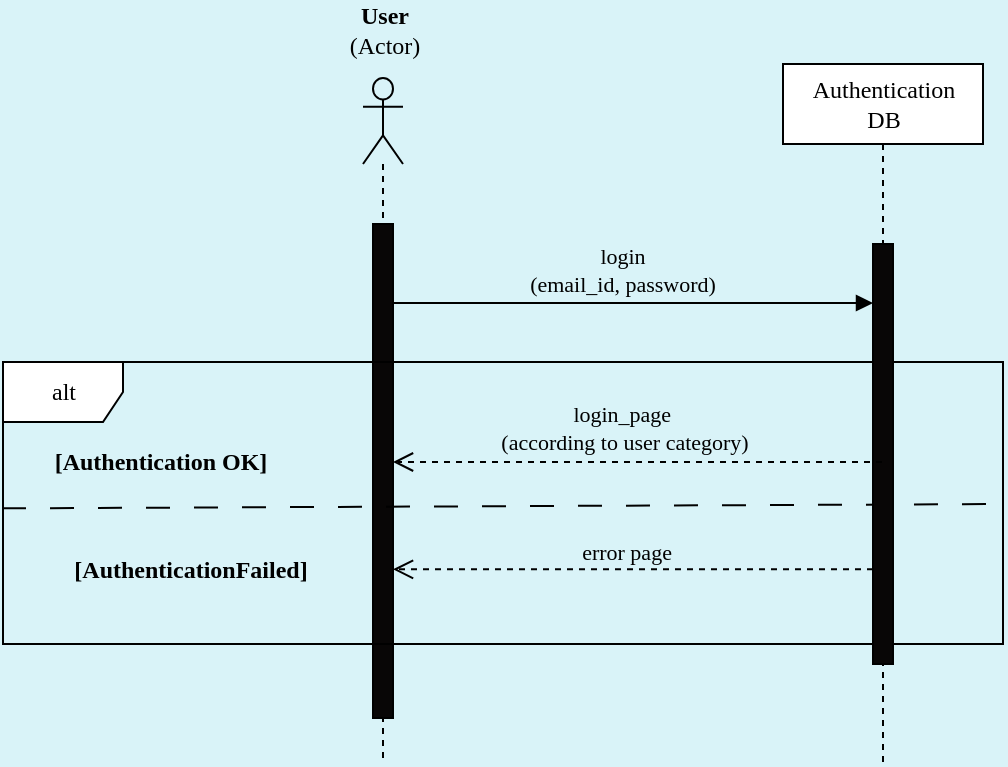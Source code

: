 <mxfile version="23.1.1" type="device">
  <diagram name="Page-1" id="lqRTw8LY39b_y0JNQHwk">
    <mxGraphModel dx="984" dy="644" grid="1" gridSize="10" guides="1" tooltips="1" connect="1" arrows="1" fold="1" page="1" pageScale="1" pageWidth="413" pageHeight="583" background="#D9F3F8" math="0" shadow="0">
      <root>
        <mxCell id="0" />
        <mxCell id="1" parent="0" />
        <mxCell id="dEYHJVlhOxJ4xXhAzUCa-1" value="" style="shape=umlLifeline;perimeter=lifelinePerimeter;whiteSpace=wrap;html=1;container=1;dropTarget=0;collapsible=0;recursiveResize=0;outlineConnect=0;portConstraint=eastwest;newEdgeStyle={&quot;curved&quot;:0,&quot;rounded&quot;:0};participant=umlActor;fillColor=none;size=43;" parent="1" vertex="1">
          <mxGeometry x="250.5" y="77" width="20" height="343" as="geometry" />
        </mxCell>
        <mxCell id="dEYHJVlhOxJ4xXhAzUCa-3" value="" style="html=1;points=[[0,0,0,0,5],[0,1,0,0,-5],[1,0,0,0,5],[1,1,0,0,-5]];perimeter=orthogonalPerimeter;outlineConnect=0;targetShapes=umlLifeline;portConstraint=eastwest;newEdgeStyle={&quot;curved&quot;:0,&quot;rounded&quot;:0};fillColor=#080606;strokeColor=#000000;" parent="dEYHJVlhOxJ4xXhAzUCa-1" vertex="1">
          <mxGeometry x="5" y="73" width="10" height="247" as="geometry" />
        </mxCell>
        <mxCell id="dEYHJVlhOxJ4xXhAzUCa-2" value="User&lt;br&gt;&lt;span style=&quot;font-weight: normal;&quot;&gt;(Actor)&lt;/span&gt;" style="text;align=center;fontStyle=1;verticalAlign=middle;spacingLeft=3;spacingRight=3;strokeColor=none;rotatable=0;points=[[0,0.5],[1,0.5]];portConstraint=eastwest;html=1;fontFamily=Poppins;fontSource=https%3A%2F%2Ffonts.googleapis.com%2Fcss%3Ffamily%3DPoppins;" parent="1" vertex="1">
          <mxGeometry x="220.5" y="40" width="80" height="26" as="geometry" />
        </mxCell>
        <mxCell id="dEYHJVlhOxJ4xXhAzUCa-4" value="" style="html=1;verticalAlign=bottom;endArrow=block;curved=0;rounded=0;" parent="1" edge="1">
          <mxGeometry x="-0.001" relative="1" as="geometry">
            <mxPoint x="265.5" y="189.5" as="sourcePoint" />
            <mxPoint x="505.5" y="189.5" as="targetPoint" />
            <mxPoint as="offset" />
          </mxGeometry>
        </mxCell>
        <mxCell id="dEYHJVlhOxJ4xXhAzUCa-8" value="login&lt;br&gt;(email_id, password)" style="edgeLabel;html=1;align=center;verticalAlign=middle;resizable=0;points=[];fontFamily=Poppins;fontSource=https%3A%2F%2Ffonts.googleapis.com%2Fcss%3Ffamily%3DPoppins;labelBackgroundColor=#D9F3F8;" parent="dEYHJVlhOxJ4xXhAzUCa-4" vertex="1" connectable="0">
          <mxGeometry x="-0.037" y="-2" relative="1" as="geometry">
            <mxPoint x="-1" y="-19" as="offset" />
          </mxGeometry>
        </mxCell>
        <mxCell id="dEYHJVlhOxJ4xXhAzUCa-6" value="&lt;font data-font-src=&quot;https://fonts.googleapis.com/css?family=Poppins&quot; face=&quot;Poppins&quot;&gt;alt&lt;/font&gt;" style="shape=umlFrame;whiteSpace=wrap;html=1;pointerEvents=0;" parent="1" vertex="1">
          <mxGeometry x="70.5" y="219" width="500" height="141" as="geometry" />
        </mxCell>
        <mxCell id="dEYHJVlhOxJ4xXhAzUCa-9" value="" style="endArrow=none;dashed=1;html=1;rounded=0;entryX=1;entryY=0.406;entryDx=0;entryDy=0;entryPerimeter=0;exitX=-0.001;exitY=0.519;exitDx=0;exitDy=0;exitPerimeter=0;dashPattern=12 12;" parent="1" source="dEYHJVlhOxJ4xXhAzUCa-6" edge="1">
          <mxGeometry width="50" height="50" relative="1" as="geometry">
            <mxPoint x="110.5" y="291.91" as="sourcePoint" />
            <mxPoint x="570.5" y="290.02" as="targetPoint" />
          </mxGeometry>
        </mxCell>
        <mxCell id="dEYHJVlhOxJ4xXhAzUCa-10" value="&lt;font data-font-src=&quot;https://fonts.googleapis.com/css?family=Poppins&quot; face=&quot;Poppins&quot;&gt;Authentication &lt;br&gt;DB&lt;/font&gt;" style="shape=umlLifeline;perimeter=lifelinePerimeter;whiteSpace=wrap;html=1;container=1;dropTarget=0;collapsible=0;recursiveResize=0;outlineConnect=0;portConstraint=eastwest;newEdgeStyle={&quot;curved&quot;:0,&quot;rounded&quot;:0};" parent="1" vertex="1">
          <mxGeometry x="460.5" y="70" width="100" height="350" as="geometry" />
        </mxCell>
        <mxCell id="dEYHJVlhOxJ4xXhAzUCa-11" value="" style="html=1;points=[[0,0,0,0,5],[0,1,0,0,-5],[1,0,0,0,5],[1,1,0,0,-5]];perimeter=orthogonalPerimeter;outlineConnect=0;targetShapes=umlLifeline;portConstraint=eastwest;newEdgeStyle={&quot;curved&quot;:0,&quot;rounded&quot;:0};fillColor=#080606;strokeColor=#000000;" parent="dEYHJVlhOxJ4xXhAzUCa-10" vertex="1">
          <mxGeometry x="45" y="90" width="10" height="210" as="geometry" />
        </mxCell>
        <mxCell id="dEYHJVlhOxJ4xXhAzUCa-12" value="" style="html=1;verticalAlign=bottom;endArrow=open;dashed=1;endSize=8;curved=0;rounded=0;" parent="1" edge="1">
          <mxGeometry relative="1" as="geometry">
            <mxPoint x="510.0" y="269" as="sourcePoint" />
            <mxPoint x="265.5" y="269" as="targetPoint" />
          </mxGeometry>
        </mxCell>
        <mxCell id="dEYHJVlhOxJ4xXhAzUCa-13" value="login_page&amp;nbsp;&lt;br&gt;(according to user category)" style="edgeLabel;html=1;align=center;verticalAlign=middle;resizable=0;points=[];fontFamily=Poppins;fontSource=https%3A%2F%2Ffonts.googleapis.com%2Fcss%3Ffamily%3DPoppins;labelBackgroundColor=#D9F3F8;" parent="dEYHJVlhOxJ4xXhAzUCa-12" vertex="1" connectable="0">
          <mxGeometry x="0.034" y="-1" relative="1" as="geometry">
            <mxPoint x="-3" y="-16" as="offset" />
          </mxGeometry>
        </mxCell>
        <mxCell id="dEYHJVlhOxJ4xXhAzUCa-14" value="" style="html=1;verticalAlign=bottom;endArrow=open;dashed=1;endSize=8;curved=0;rounded=0;" parent="1" edge="1">
          <mxGeometry relative="1" as="geometry">
            <mxPoint x="505.5" y="322.66" as="sourcePoint" />
            <mxPoint x="265.5" y="322.66" as="targetPoint" />
          </mxGeometry>
        </mxCell>
        <mxCell id="dEYHJVlhOxJ4xXhAzUCa-15" value="error page" style="edgeLabel;html=1;align=center;verticalAlign=middle;resizable=0;points=[];fontFamily=Poppins;fontSource=https%3A%2F%2Ffonts.googleapis.com%2Fcss%3Ffamily%3DPoppins;labelBackgroundColor=#D9F3F8;" parent="dEYHJVlhOxJ4xXhAzUCa-14" vertex="1" connectable="0">
          <mxGeometry x="0.034" y="-1" relative="1" as="geometry">
            <mxPoint y="-8" as="offset" />
          </mxGeometry>
        </mxCell>
        <mxCell id="dEYHJVlhOxJ4xXhAzUCa-17" value="[Authentication OK]" style="text;align=center;fontStyle=1;verticalAlign=middle;spacingLeft=3;spacingRight=3;strokeColor=none;rotatable=0;points=[[0,0.5],[1,0.5]];portConstraint=eastwest;html=1;fontFamily=Poppins;fontSource=https%3A%2F%2Ffonts.googleapis.com%2Fcss%3Ffamily%3DPoppins;" parent="1" vertex="1">
          <mxGeometry x="108.5" y="256" width="80" height="26" as="geometry" />
        </mxCell>
        <mxCell id="dEYHJVlhOxJ4xXhAzUCa-18" value="[AuthenticationFailed]" style="text;align=center;fontStyle=1;verticalAlign=middle;spacingLeft=3;spacingRight=3;strokeColor=none;rotatable=0;points=[[0,0.5],[1,0.5]];portConstraint=eastwest;html=1;fontFamily=Poppins;fontSource=https%3A%2F%2Ffonts.googleapis.com%2Fcss%3Ffamily%3DPoppins;" parent="1" vertex="1">
          <mxGeometry x="123.5" y="310" width="80" height="26" as="geometry" />
        </mxCell>
      </root>
    </mxGraphModel>
  </diagram>
</mxfile>
